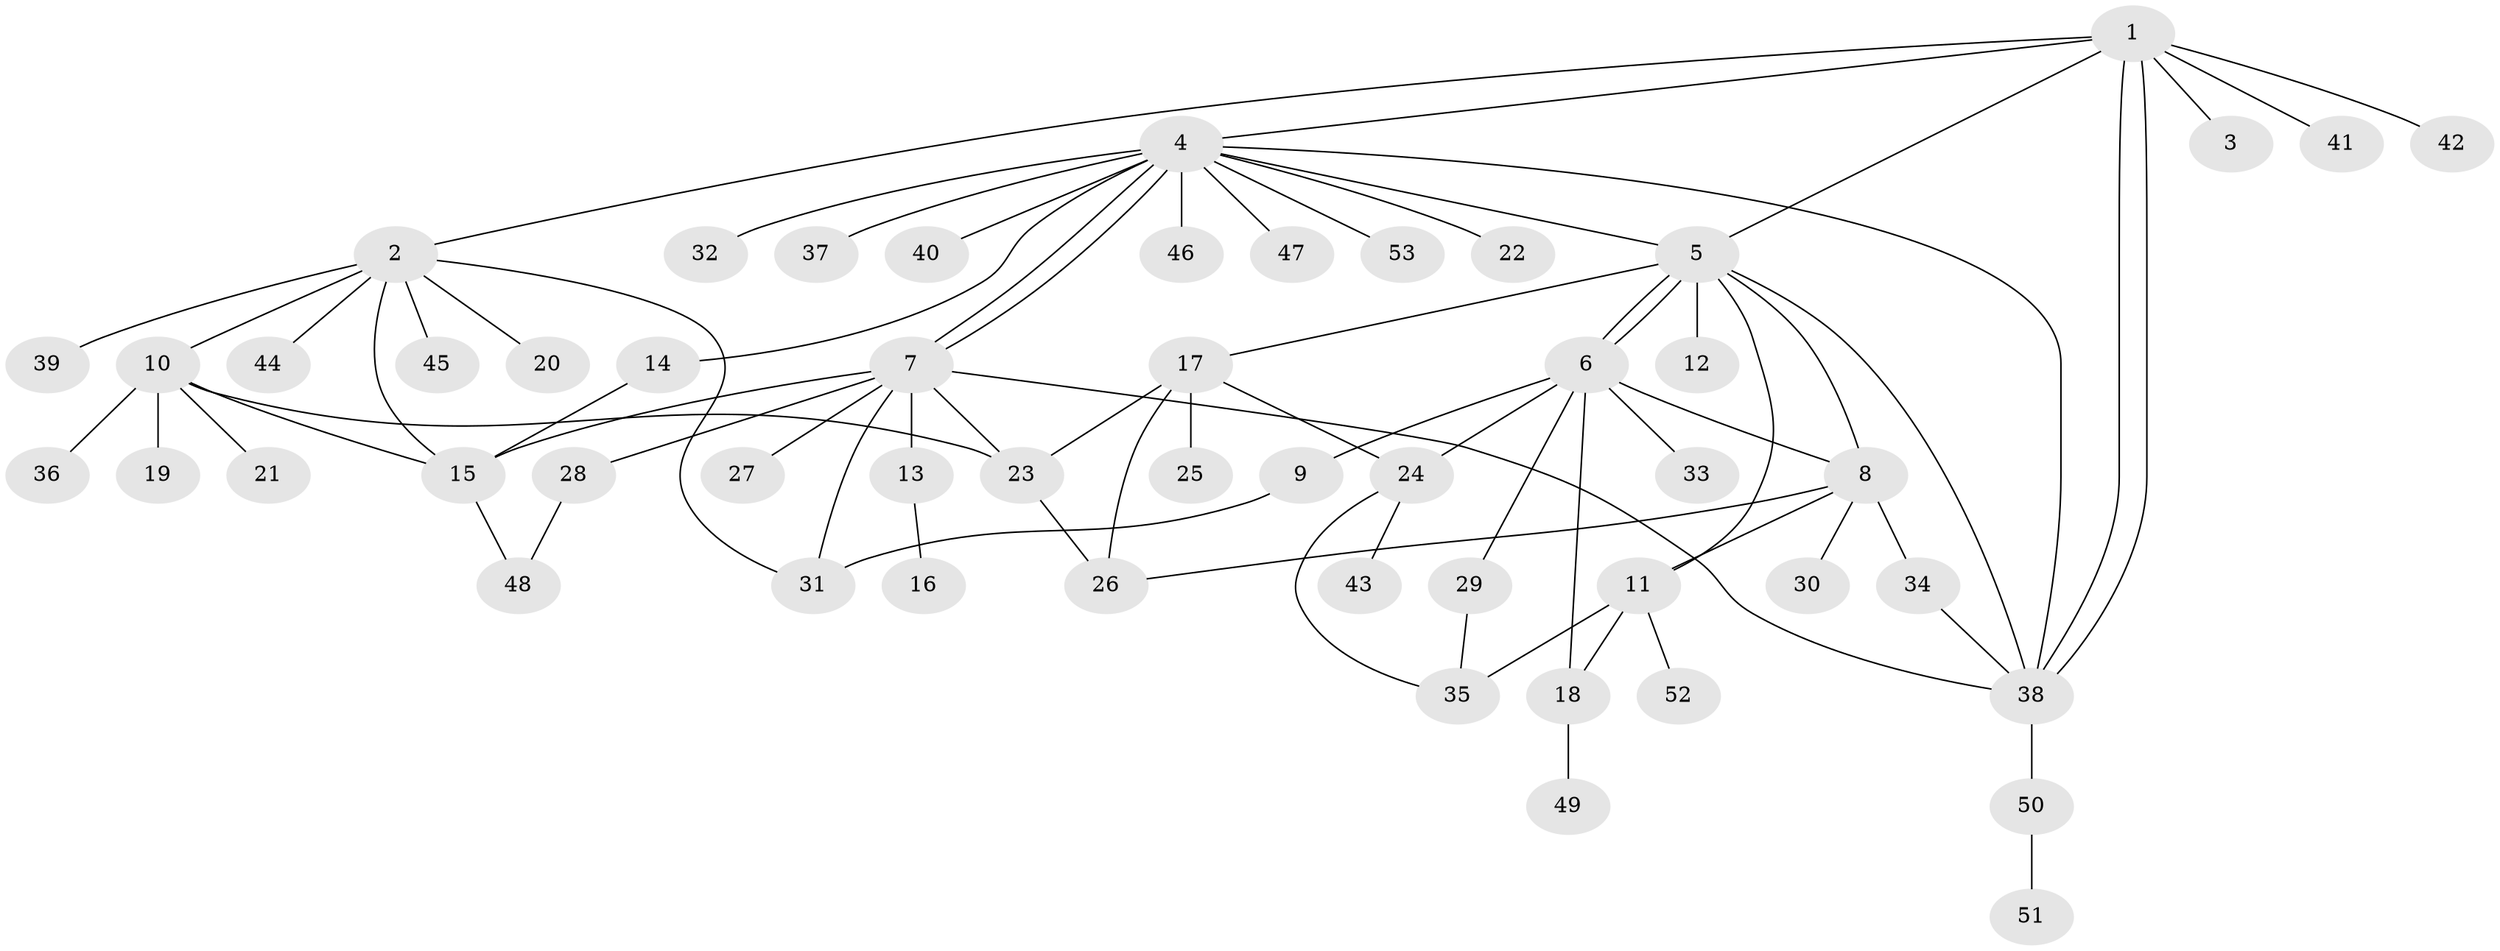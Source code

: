 // coarse degree distribution, {7: 0.07894736842105263, 9: 0.02631578947368421, 1: 0.5526315789473685, 12: 0.02631578947368421, 10: 0.02631578947368421, 8: 0.02631578947368421, 2: 0.10526315789473684, 5: 0.07894736842105263, 6: 0.02631578947368421, 3: 0.05263157894736842}
// Generated by graph-tools (version 1.1) at 2025/23/03/03/25 07:23:51]
// undirected, 53 vertices, 76 edges
graph export_dot {
graph [start="1"]
  node [color=gray90,style=filled];
  1;
  2;
  3;
  4;
  5;
  6;
  7;
  8;
  9;
  10;
  11;
  12;
  13;
  14;
  15;
  16;
  17;
  18;
  19;
  20;
  21;
  22;
  23;
  24;
  25;
  26;
  27;
  28;
  29;
  30;
  31;
  32;
  33;
  34;
  35;
  36;
  37;
  38;
  39;
  40;
  41;
  42;
  43;
  44;
  45;
  46;
  47;
  48;
  49;
  50;
  51;
  52;
  53;
  1 -- 2;
  1 -- 3;
  1 -- 4;
  1 -- 5;
  1 -- 38;
  1 -- 38;
  1 -- 41;
  1 -- 42;
  2 -- 10;
  2 -- 15;
  2 -- 20;
  2 -- 31;
  2 -- 39;
  2 -- 44;
  2 -- 45;
  4 -- 5;
  4 -- 7;
  4 -- 7;
  4 -- 14;
  4 -- 22;
  4 -- 32;
  4 -- 37;
  4 -- 38;
  4 -- 40;
  4 -- 46;
  4 -- 47;
  4 -- 53;
  5 -- 6;
  5 -- 6;
  5 -- 8;
  5 -- 11;
  5 -- 12;
  5 -- 17;
  5 -- 38;
  6 -- 8;
  6 -- 9;
  6 -- 18;
  6 -- 24;
  6 -- 29;
  6 -- 33;
  7 -- 13;
  7 -- 15;
  7 -- 23;
  7 -- 27;
  7 -- 28;
  7 -- 31;
  7 -- 38;
  8 -- 11;
  8 -- 26;
  8 -- 30;
  8 -- 34;
  9 -- 31;
  10 -- 15;
  10 -- 19;
  10 -- 21;
  10 -- 23;
  10 -- 36;
  11 -- 18;
  11 -- 35;
  11 -- 52;
  13 -- 16;
  14 -- 15;
  15 -- 48;
  17 -- 23;
  17 -- 24;
  17 -- 25;
  17 -- 26;
  18 -- 49;
  23 -- 26;
  24 -- 35;
  24 -- 43;
  28 -- 48;
  29 -- 35;
  34 -- 38;
  38 -- 50;
  50 -- 51;
}
